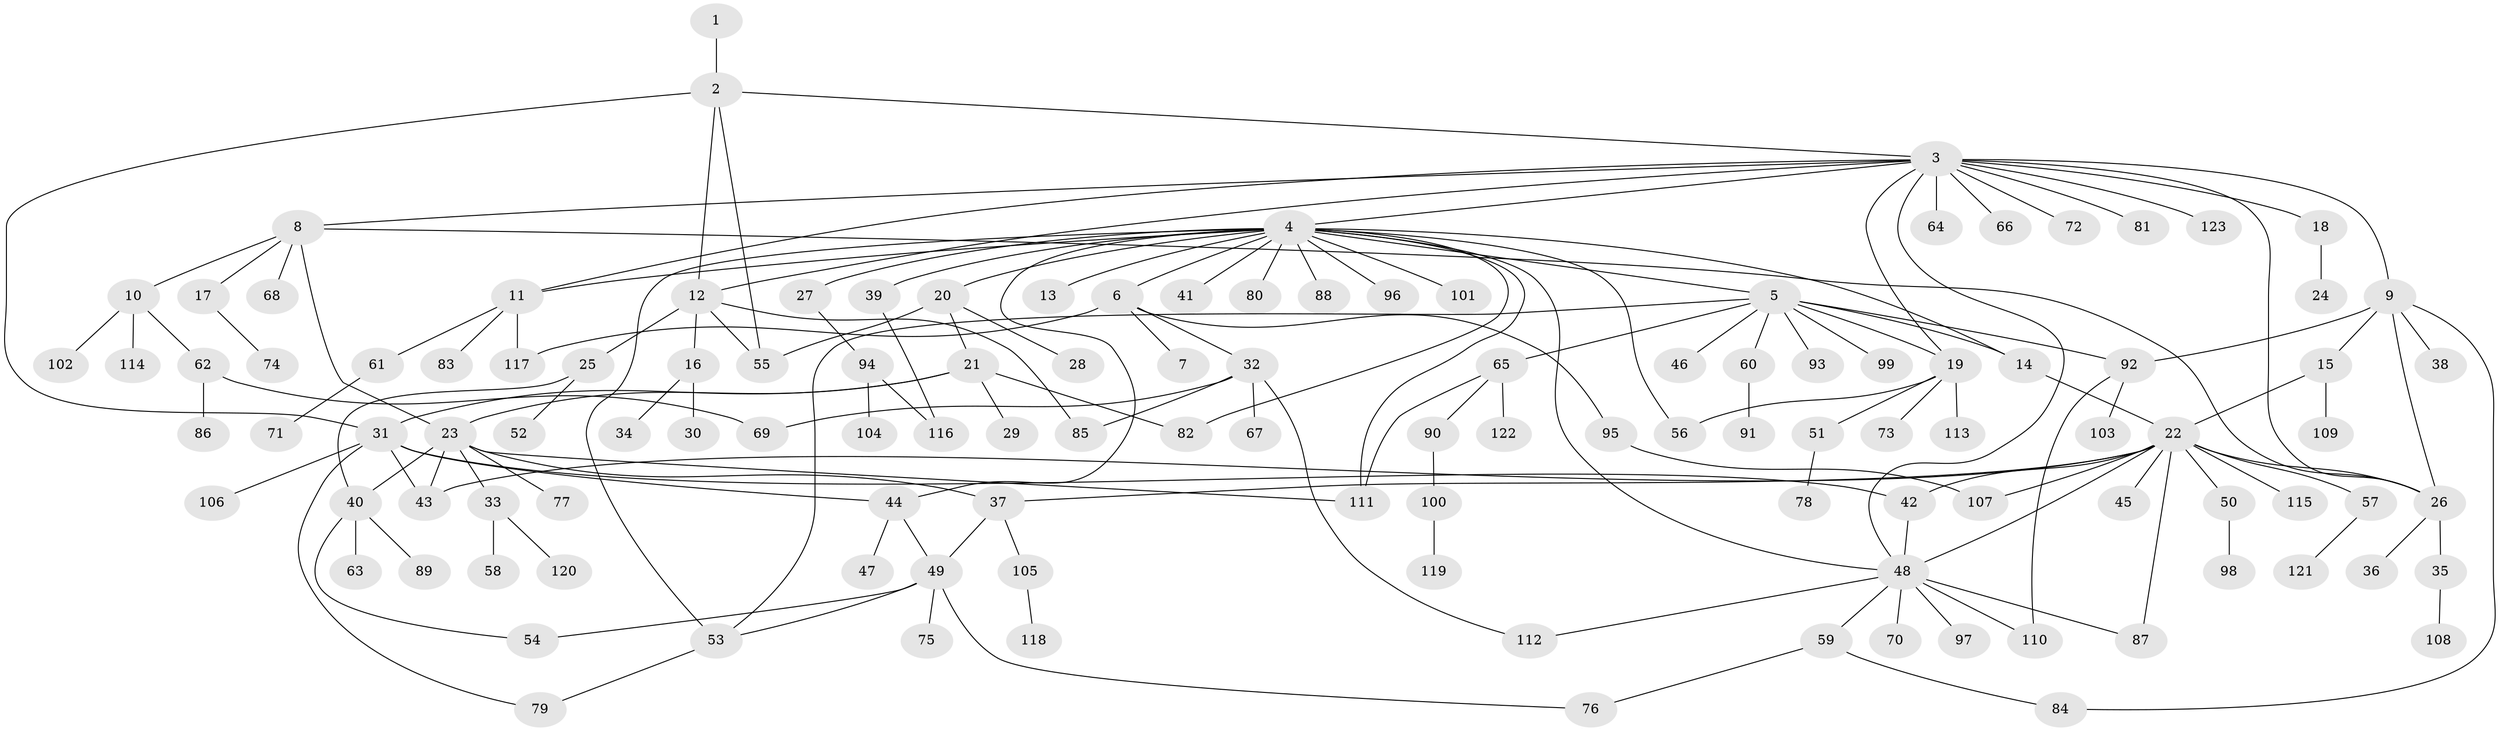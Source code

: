 // Generated by graph-tools (version 1.1) at 2025/14/03/09/25 04:14:27]
// undirected, 123 vertices, 163 edges
graph export_dot {
graph [start="1"]
  node [color=gray90,style=filled];
  1;
  2;
  3;
  4;
  5;
  6;
  7;
  8;
  9;
  10;
  11;
  12;
  13;
  14;
  15;
  16;
  17;
  18;
  19;
  20;
  21;
  22;
  23;
  24;
  25;
  26;
  27;
  28;
  29;
  30;
  31;
  32;
  33;
  34;
  35;
  36;
  37;
  38;
  39;
  40;
  41;
  42;
  43;
  44;
  45;
  46;
  47;
  48;
  49;
  50;
  51;
  52;
  53;
  54;
  55;
  56;
  57;
  58;
  59;
  60;
  61;
  62;
  63;
  64;
  65;
  66;
  67;
  68;
  69;
  70;
  71;
  72;
  73;
  74;
  75;
  76;
  77;
  78;
  79;
  80;
  81;
  82;
  83;
  84;
  85;
  86;
  87;
  88;
  89;
  90;
  91;
  92;
  93;
  94;
  95;
  96;
  97;
  98;
  99;
  100;
  101;
  102;
  103;
  104;
  105;
  106;
  107;
  108;
  109;
  110;
  111;
  112;
  113;
  114;
  115;
  116;
  117;
  118;
  119;
  120;
  121;
  122;
  123;
  1 -- 2;
  2 -- 3;
  2 -- 12;
  2 -- 31;
  2 -- 55;
  3 -- 4;
  3 -- 8;
  3 -- 9;
  3 -- 11;
  3 -- 12;
  3 -- 18;
  3 -- 19;
  3 -- 26;
  3 -- 48;
  3 -- 64;
  3 -- 66;
  3 -- 72;
  3 -- 81;
  3 -- 123;
  4 -- 5;
  4 -- 6;
  4 -- 11;
  4 -- 13;
  4 -- 14;
  4 -- 20;
  4 -- 27;
  4 -- 39;
  4 -- 41;
  4 -- 44;
  4 -- 48;
  4 -- 53;
  4 -- 56;
  4 -- 80;
  4 -- 82;
  4 -- 88;
  4 -- 96;
  4 -- 101;
  4 -- 111;
  5 -- 14;
  5 -- 19;
  5 -- 46;
  5 -- 53;
  5 -- 60;
  5 -- 65;
  5 -- 92;
  5 -- 93;
  5 -- 99;
  6 -- 7;
  6 -- 32;
  6 -- 95;
  6 -- 117;
  8 -- 10;
  8 -- 17;
  8 -- 23;
  8 -- 26;
  8 -- 68;
  9 -- 15;
  9 -- 26;
  9 -- 38;
  9 -- 84;
  9 -- 92;
  10 -- 62;
  10 -- 102;
  10 -- 114;
  11 -- 61;
  11 -- 83;
  11 -- 117;
  12 -- 16;
  12 -- 25;
  12 -- 55;
  12 -- 85;
  14 -- 22;
  15 -- 22;
  15 -- 109;
  16 -- 30;
  16 -- 34;
  17 -- 74;
  18 -- 24;
  19 -- 51;
  19 -- 56;
  19 -- 73;
  19 -- 113;
  20 -- 21;
  20 -- 28;
  20 -- 55;
  21 -- 23;
  21 -- 29;
  21 -- 31;
  21 -- 82;
  22 -- 26;
  22 -- 37;
  22 -- 42;
  22 -- 43;
  22 -- 45;
  22 -- 48;
  22 -- 50;
  22 -- 57;
  22 -- 87;
  22 -- 107;
  22 -- 115;
  23 -- 33;
  23 -- 37;
  23 -- 40;
  23 -- 43;
  23 -- 77;
  23 -- 111;
  25 -- 40;
  25 -- 52;
  26 -- 35;
  26 -- 36;
  27 -- 94;
  31 -- 42;
  31 -- 43;
  31 -- 44;
  31 -- 79;
  31 -- 106;
  32 -- 67;
  32 -- 69;
  32 -- 85;
  32 -- 112;
  33 -- 58;
  33 -- 120;
  35 -- 108;
  37 -- 49;
  37 -- 105;
  39 -- 116;
  40 -- 54;
  40 -- 63;
  40 -- 89;
  42 -- 48;
  44 -- 47;
  44 -- 49;
  48 -- 59;
  48 -- 70;
  48 -- 87;
  48 -- 97;
  48 -- 110;
  48 -- 112;
  49 -- 53;
  49 -- 54;
  49 -- 75;
  49 -- 76;
  50 -- 98;
  51 -- 78;
  53 -- 79;
  57 -- 121;
  59 -- 76;
  59 -- 84;
  60 -- 91;
  61 -- 71;
  62 -- 69;
  62 -- 86;
  65 -- 90;
  65 -- 111;
  65 -- 122;
  90 -- 100;
  92 -- 103;
  92 -- 110;
  94 -- 104;
  94 -- 116;
  95 -- 107;
  100 -- 119;
  105 -- 118;
}
